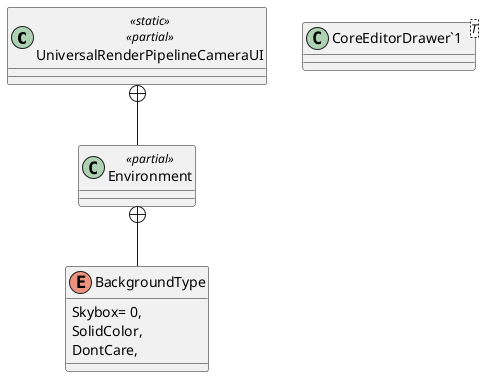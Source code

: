 @startuml
class UniversalRenderPipelineCameraUI <<static>> <<partial>> {
}
class "CoreEditorDrawer`1"<T> {
}
class Environment <<partial>> {
}
enum BackgroundType {
    Skybox= 0,
    SolidColor,
    DontCare,
}
UniversalRenderPipelineCameraUI +-- Environment
Environment +-- BackgroundType
@enduml
